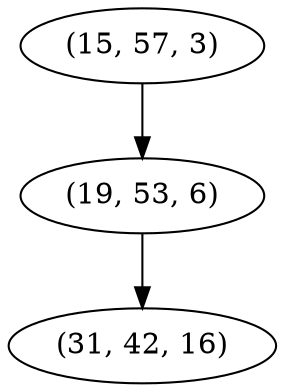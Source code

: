 digraph tree {
    "(15, 57, 3)";
    "(19, 53, 6)";
    "(31, 42, 16)";
    "(15, 57, 3)" -> "(19, 53, 6)";
    "(19, 53, 6)" -> "(31, 42, 16)";
}
